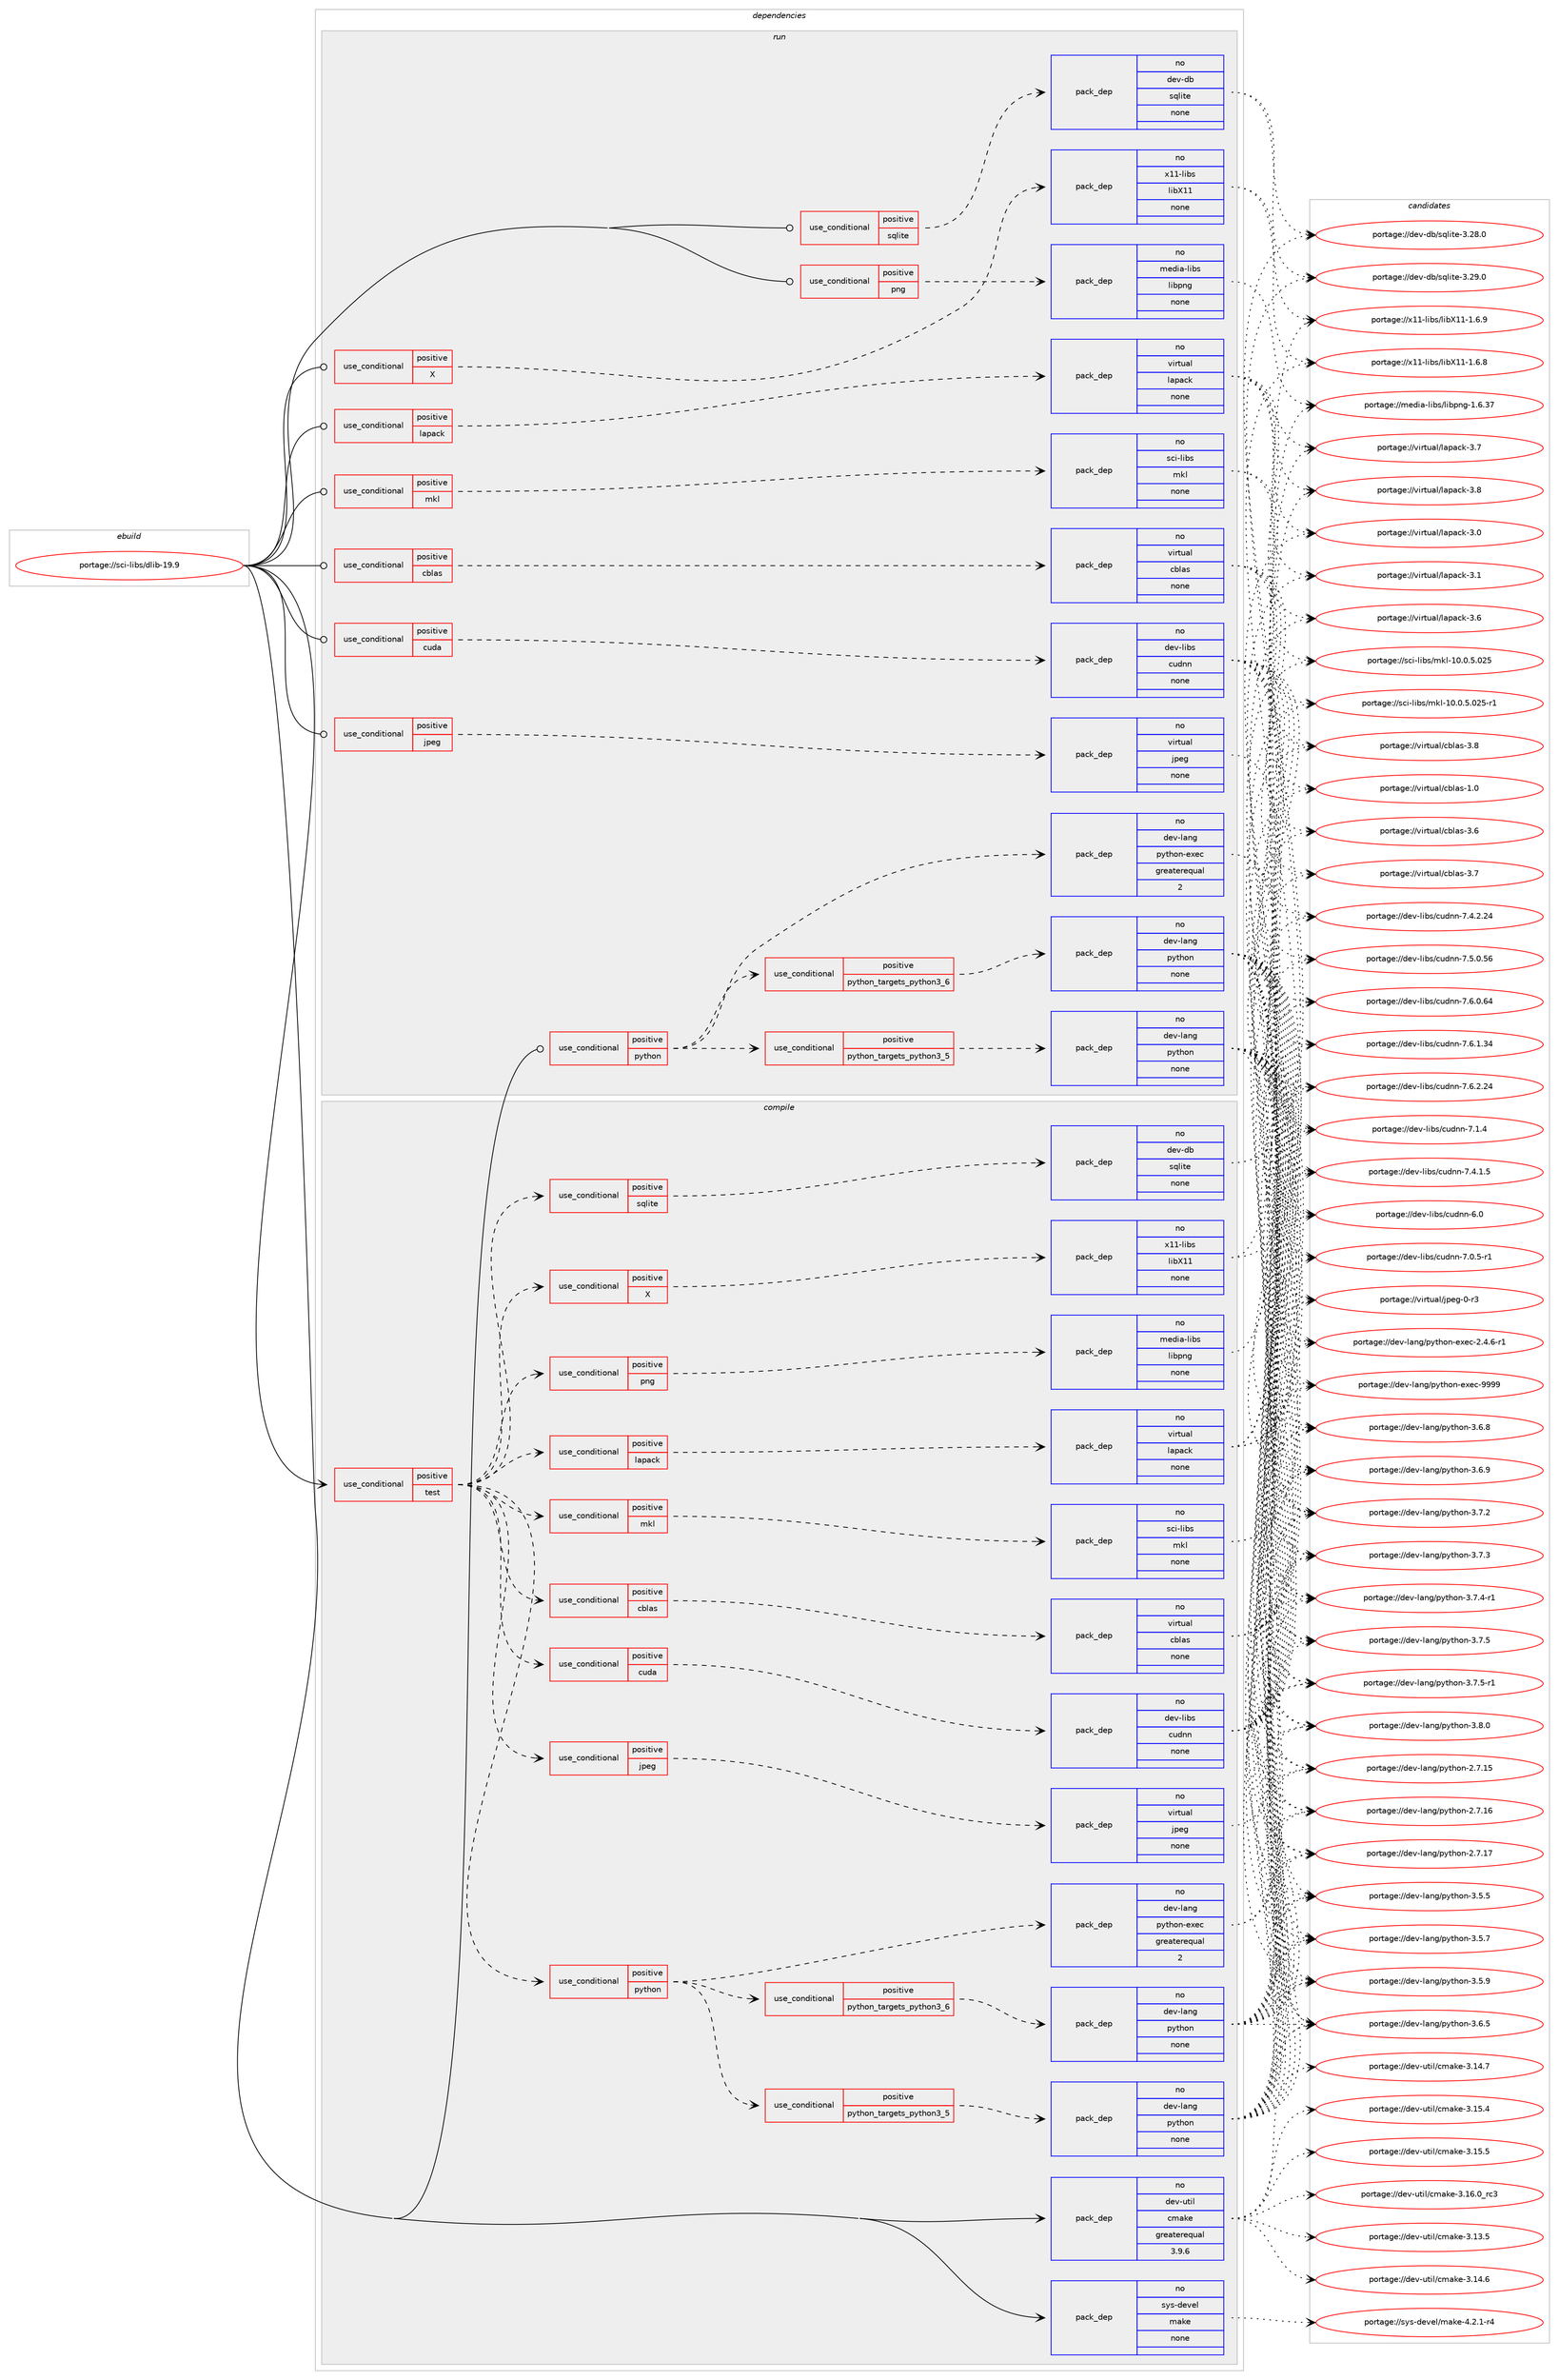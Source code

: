 digraph prolog {

# *************
# Graph options
# *************

newrank=true;
concentrate=true;
compound=true;
graph [rankdir=LR,fontname=Helvetica,fontsize=10,ranksep=1.5];#, ranksep=2.5, nodesep=0.2];
edge  [arrowhead=vee];
node  [fontname=Helvetica,fontsize=10];

# **********
# The ebuild
# **********

subgraph cluster_leftcol {
color=gray;
rank=same;
label=<<i>ebuild</i>>;
id [label="portage://sci-libs/dlib-19.9", color=red, width=4, href="../sci-libs/dlib-19.9.svg"];
}

# ****************
# The dependencies
# ****************

subgraph cluster_midcol {
color=gray;
label=<<i>dependencies</i>>;
subgraph cluster_compile {
fillcolor="#eeeeee";
style=filled;
label=<<i>compile</i>>;
subgraph cond96432 {
dependency389721 [label=<<TABLE BORDER="0" CELLBORDER="1" CELLSPACING="0" CELLPADDING="4"><TR><TD ROWSPAN="3" CELLPADDING="10">use_conditional</TD></TR><TR><TD>positive</TD></TR><TR><TD>test</TD></TR></TABLE>>, shape=none, color=red];
subgraph cond96433 {
dependency389722 [label=<<TABLE BORDER="0" CELLBORDER="1" CELLSPACING="0" CELLPADDING="4"><TR><TD ROWSPAN="3" CELLPADDING="10">use_conditional</TD></TR><TR><TD>positive</TD></TR><TR><TD>cblas</TD></TR></TABLE>>, shape=none, color=red];
subgraph pack286684 {
dependency389723 [label=<<TABLE BORDER="0" CELLBORDER="1" CELLSPACING="0" CELLPADDING="4" WIDTH="220"><TR><TD ROWSPAN="6" CELLPADDING="30">pack_dep</TD></TR><TR><TD WIDTH="110">no</TD></TR><TR><TD>virtual</TD></TR><TR><TD>cblas</TD></TR><TR><TD>none</TD></TR><TR><TD></TD></TR></TABLE>>, shape=none, color=blue];
}
dependency389722:e -> dependency389723:w [weight=20,style="dashed",arrowhead="vee"];
}
dependency389721:e -> dependency389722:w [weight=20,style="dashed",arrowhead="vee"];
subgraph cond96434 {
dependency389724 [label=<<TABLE BORDER="0" CELLBORDER="1" CELLSPACING="0" CELLPADDING="4"><TR><TD ROWSPAN="3" CELLPADDING="10">use_conditional</TD></TR><TR><TD>positive</TD></TR><TR><TD>cuda</TD></TR></TABLE>>, shape=none, color=red];
subgraph pack286685 {
dependency389725 [label=<<TABLE BORDER="0" CELLBORDER="1" CELLSPACING="0" CELLPADDING="4" WIDTH="220"><TR><TD ROWSPAN="6" CELLPADDING="30">pack_dep</TD></TR><TR><TD WIDTH="110">no</TD></TR><TR><TD>dev-libs</TD></TR><TR><TD>cudnn</TD></TR><TR><TD>none</TD></TR><TR><TD></TD></TR></TABLE>>, shape=none, color=blue];
}
dependency389724:e -> dependency389725:w [weight=20,style="dashed",arrowhead="vee"];
}
dependency389721:e -> dependency389724:w [weight=20,style="dashed",arrowhead="vee"];
subgraph cond96435 {
dependency389726 [label=<<TABLE BORDER="0" CELLBORDER="1" CELLSPACING="0" CELLPADDING="4"><TR><TD ROWSPAN="3" CELLPADDING="10">use_conditional</TD></TR><TR><TD>positive</TD></TR><TR><TD>jpeg</TD></TR></TABLE>>, shape=none, color=red];
subgraph pack286686 {
dependency389727 [label=<<TABLE BORDER="0" CELLBORDER="1" CELLSPACING="0" CELLPADDING="4" WIDTH="220"><TR><TD ROWSPAN="6" CELLPADDING="30">pack_dep</TD></TR><TR><TD WIDTH="110">no</TD></TR><TR><TD>virtual</TD></TR><TR><TD>jpeg</TD></TR><TR><TD>none</TD></TR><TR><TD></TD></TR></TABLE>>, shape=none, color=blue];
}
dependency389726:e -> dependency389727:w [weight=20,style="dashed",arrowhead="vee"];
}
dependency389721:e -> dependency389726:w [weight=20,style="dashed",arrowhead="vee"];
subgraph cond96436 {
dependency389728 [label=<<TABLE BORDER="0" CELLBORDER="1" CELLSPACING="0" CELLPADDING="4"><TR><TD ROWSPAN="3" CELLPADDING="10">use_conditional</TD></TR><TR><TD>positive</TD></TR><TR><TD>lapack</TD></TR></TABLE>>, shape=none, color=red];
subgraph pack286687 {
dependency389729 [label=<<TABLE BORDER="0" CELLBORDER="1" CELLSPACING="0" CELLPADDING="4" WIDTH="220"><TR><TD ROWSPAN="6" CELLPADDING="30">pack_dep</TD></TR><TR><TD WIDTH="110">no</TD></TR><TR><TD>virtual</TD></TR><TR><TD>lapack</TD></TR><TR><TD>none</TD></TR><TR><TD></TD></TR></TABLE>>, shape=none, color=blue];
}
dependency389728:e -> dependency389729:w [weight=20,style="dashed",arrowhead="vee"];
}
dependency389721:e -> dependency389728:w [weight=20,style="dashed",arrowhead="vee"];
subgraph cond96437 {
dependency389730 [label=<<TABLE BORDER="0" CELLBORDER="1" CELLSPACING="0" CELLPADDING="4"><TR><TD ROWSPAN="3" CELLPADDING="10">use_conditional</TD></TR><TR><TD>positive</TD></TR><TR><TD>mkl</TD></TR></TABLE>>, shape=none, color=red];
subgraph pack286688 {
dependency389731 [label=<<TABLE BORDER="0" CELLBORDER="1" CELLSPACING="0" CELLPADDING="4" WIDTH="220"><TR><TD ROWSPAN="6" CELLPADDING="30">pack_dep</TD></TR><TR><TD WIDTH="110">no</TD></TR><TR><TD>sci-libs</TD></TR><TR><TD>mkl</TD></TR><TR><TD>none</TD></TR><TR><TD></TD></TR></TABLE>>, shape=none, color=blue];
}
dependency389730:e -> dependency389731:w [weight=20,style="dashed",arrowhead="vee"];
}
dependency389721:e -> dependency389730:w [weight=20,style="dashed",arrowhead="vee"];
subgraph cond96438 {
dependency389732 [label=<<TABLE BORDER="0" CELLBORDER="1" CELLSPACING="0" CELLPADDING="4"><TR><TD ROWSPAN="3" CELLPADDING="10">use_conditional</TD></TR><TR><TD>positive</TD></TR><TR><TD>png</TD></TR></TABLE>>, shape=none, color=red];
subgraph pack286689 {
dependency389733 [label=<<TABLE BORDER="0" CELLBORDER="1" CELLSPACING="0" CELLPADDING="4" WIDTH="220"><TR><TD ROWSPAN="6" CELLPADDING="30">pack_dep</TD></TR><TR><TD WIDTH="110">no</TD></TR><TR><TD>media-libs</TD></TR><TR><TD>libpng</TD></TR><TR><TD>none</TD></TR><TR><TD></TD></TR></TABLE>>, shape=none, color=blue];
}
dependency389732:e -> dependency389733:w [weight=20,style="dashed",arrowhead="vee"];
}
dependency389721:e -> dependency389732:w [weight=20,style="dashed",arrowhead="vee"];
subgraph cond96439 {
dependency389734 [label=<<TABLE BORDER="0" CELLBORDER="1" CELLSPACING="0" CELLPADDING="4"><TR><TD ROWSPAN="3" CELLPADDING="10">use_conditional</TD></TR><TR><TD>positive</TD></TR><TR><TD>python</TD></TR></TABLE>>, shape=none, color=red];
subgraph cond96440 {
dependency389735 [label=<<TABLE BORDER="0" CELLBORDER="1" CELLSPACING="0" CELLPADDING="4"><TR><TD ROWSPAN="3" CELLPADDING="10">use_conditional</TD></TR><TR><TD>positive</TD></TR><TR><TD>python_targets_python3_5</TD></TR></TABLE>>, shape=none, color=red];
subgraph pack286690 {
dependency389736 [label=<<TABLE BORDER="0" CELLBORDER="1" CELLSPACING="0" CELLPADDING="4" WIDTH="220"><TR><TD ROWSPAN="6" CELLPADDING="30">pack_dep</TD></TR><TR><TD WIDTH="110">no</TD></TR><TR><TD>dev-lang</TD></TR><TR><TD>python</TD></TR><TR><TD>none</TD></TR><TR><TD></TD></TR></TABLE>>, shape=none, color=blue];
}
dependency389735:e -> dependency389736:w [weight=20,style="dashed",arrowhead="vee"];
}
dependency389734:e -> dependency389735:w [weight=20,style="dashed",arrowhead="vee"];
subgraph cond96441 {
dependency389737 [label=<<TABLE BORDER="0" CELLBORDER="1" CELLSPACING="0" CELLPADDING="4"><TR><TD ROWSPAN="3" CELLPADDING="10">use_conditional</TD></TR><TR><TD>positive</TD></TR><TR><TD>python_targets_python3_6</TD></TR></TABLE>>, shape=none, color=red];
subgraph pack286691 {
dependency389738 [label=<<TABLE BORDER="0" CELLBORDER="1" CELLSPACING="0" CELLPADDING="4" WIDTH="220"><TR><TD ROWSPAN="6" CELLPADDING="30">pack_dep</TD></TR><TR><TD WIDTH="110">no</TD></TR><TR><TD>dev-lang</TD></TR><TR><TD>python</TD></TR><TR><TD>none</TD></TR><TR><TD></TD></TR></TABLE>>, shape=none, color=blue];
}
dependency389737:e -> dependency389738:w [weight=20,style="dashed",arrowhead="vee"];
}
dependency389734:e -> dependency389737:w [weight=20,style="dashed",arrowhead="vee"];
subgraph pack286692 {
dependency389739 [label=<<TABLE BORDER="0" CELLBORDER="1" CELLSPACING="0" CELLPADDING="4" WIDTH="220"><TR><TD ROWSPAN="6" CELLPADDING="30">pack_dep</TD></TR><TR><TD WIDTH="110">no</TD></TR><TR><TD>dev-lang</TD></TR><TR><TD>python-exec</TD></TR><TR><TD>greaterequal</TD></TR><TR><TD>2</TD></TR></TABLE>>, shape=none, color=blue];
}
dependency389734:e -> dependency389739:w [weight=20,style="dashed",arrowhead="vee"];
}
dependency389721:e -> dependency389734:w [weight=20,style="dashed",arrowhead="vee"];
subgraph cond96442 {
dependency389740 [label=<<TABLE BORDER="0" CELLBORDER="1" CELLSPACING="0" CELLPADDING="4"><TR><TD ROWSPAN="3" CELLPADDING="10">use_conditional</TD></TR><TR><TD>positive</TD></TR><TR><TD>sqlite</TD></TR></TABLE>>, shape=none, color=red];
subgraph pack286693 {
dependency389741 [label=<<TABLE BORDER="0" CELLBORDER="1" CELLSPACING="0" CELLPADDING="4" WIDTH="220"><TR><TD ROWSPAN="6" CELLPADDING="30">pack_dep</TD></TR><TR><TD WIDTH="110">no</TD></TR><TR><TD>dev-db</TD></TR><TR><TD>sqlite</TD></TR><TR><TD>none</TD></TR><TR><TD></TD></TR></TABLE>>, shape=none, color=blue];
}
dependency389740:e -> dependency389741:w [weight=20,style="dashed",arrowhead="vee"];
}
dependency389721:e -> dependency389740:w [weight=20,style="dashed",arrowhead="vee"];
subgraph cond96443 {
dependency389742 [label=<<TABLE BORDER="0" CELLBORDER="1" CELLSPACING="0" CELLPADDING="4"><TR><TD ROWSPAN="3" CELLPADDING="10">use_conditional</TD></TR><TR><TD>positive</TD></TR><TR><TD>X</TD></TR></TABLE>>, shape=none, color=red];
subgraph pack286694 {
dependency389743 [label=<<TABLE BORDER="0" CELLBORDER="1" CELLSPACING="0" CELLPADDING="4" WIDTH="220"><TR><TD ROWSPAN="6" CELLPADDING="30">pack_dep</TD></TR><TR><TD WIDTH="110">no</TD></TR><TR><TD>x11-libs</TD></TR><TR><TD>libX11</TD></TR><TR><TD>none</TD></TR><TR><TD></TD></TR></TABLE>>, shape=none, color=blue];
}
dependency389742:e -> dependency389743:w [weight=20,style="dashed",arrowhead="vee"];
}
dependency389721:e -> dependency389742:w [weight=20,style="dashed",arrowhead="vee"];
}
id:e -> dependency389721:w [weight=20,style="solid",arrowhead="vee"];
subgraph pack286695 {
dependency389744 [label=<<TABLE BORDER="0" CELLBORDER="1" CELLSPACING="0" CELLPADDING="4" WIDTH="220"><TR><TD ROWSPAN="6" CELLPADDING="30">pack_dep</TD></TR><TR><TD WIDTH="110">no</TD></TR><TR><TD>dev-util</TD></TR><TR><TD>cmake</TD></TR><TR><TD>greaterequal</TD></TR><TR><TD>3.9.6</TD></TR></TABLE>>, shape=none, color=blue];
}
id:e -> dependency389744:w [weight=20,style="solid",arrowhead="vee"];
subgraph pack286696 {
dependency389745 [label=<<TABLE BORDER="0" CELLBORDER="1" CELLSPACING="0" CELLPADDING="4" WIDTH="220"><TR><TD ROWSPAN="6" CELLPADDING="30">pack_dep</TD></TR><TR><TD WIDTH="110">no</TD></TR><TR><TD>sys-devel</TD></TR><TR><TD>make</TD></TR><TR><TD>none</TD></TR><TR><TD></TD></TR></TABLE>>, shape=none, color=blue];
}
id:e -> dependency389745:w [weight=20,style="solid",arrowhead="vee"];
}
subgraph cluster_compileandrun {
fillcolor="#eeeeee";
style=filled;
label=<<i>compile and run</i>>;
}
subgraph cluster_run {
fillcolor="#eeeeee";
style=filled;
label=<<i>run</i>>;
subgraph cond96444 {
dependency389746 [label=<<TABLE BORDER="0" CELLBORDER="1" CELLSPACING="0" CELLPADDING="4"><TR><TD ROWSPAN="3" CELLPADDING="10">use_conditional</TD></TR><TR><TD>positive</TD></TR><TR><TD>X</TD></TR></TABLE>>, shape=none, color=red];
subgraph pack286697 {
dependency389747 [label=<<TABLE BORDER="0" CELLBORDER="1" CELLSPACING="0" CELLPADDING="4" WIDTH="220"><TR><TD ROWSPAN="6" CELLPADDING="30">pack_dep</TD></TR><TR><TD WIDTH="110">no</TD></TR><TR><TD>x11-libs</TD></TR><TR><TD>libX11</TD></TR><TR><TD>none</TD></TR><TR><TD></TD></TR></TABLE>>, shape=none, color=blue];
}
dependency389746:e -> dependency389747:w [weight=20,style="dashed",arrowhead="vee"];
}
id:e -> dependency389746:w [weight=20,style="solid",arrowhead="odot"];
subgraph cond96445 {
dependency389748 [label=<<TABLE BORDER="0" CELLBORDER="1" CELLSPACING="0" CELLPADDING="4"><TR><TD ROWSPAN="3" CELLPADDING="10">use_conditional</TD></TR><TR><TD>positive</TD></TR><TR><TD>cblas</TD></TR></TABLE>>, shape=none, color=red];
subgraph pack286698 {
dependency389749 [label=<<TABLE BORDER="0" CELLBORDER="1" CELLSPACING="0" CELLPADDING="4" WIDTH="220"><TR><TD ROWSPAN="6" CELLPADDING="30">pack_dep</TD></TR><TR><TD WIDTH="110">no</TD></TR><TR><TD>virtual</TD></TR><TR><TD>cblas</TD></TR><TR><TD>none</TD></TR><TR><TD></TD></TR></TABLE>>, shape=none, color=blue];
}
dependency389748:e -> dependency389749:w [weight=20,style="dashed",arrowhead="vee"];
}
id:e -> dependency389748:w [weight=20,style="solid",arrowhead="odot"];
subgraph cond96446 {
dependency389750 [label=<<TABLE BORDER="0" CELLBORDER="1" CELLSPACING="0" CELLPADDING="4"><TR><TD ROWSPAN="3" CELLPADDING="10">use_conditional</TD></TR><TR><TD>positive</TD></TR><TR><TD>cuda</TD></TR></TABLE>>, shape=none, color=red];
subgraph pack286699 {
dependency389751 [label=<<TABLE BORDER="0" CELLBORDER="1" CELLSPACING="0" CELLPADDING="4" WIDTH="220"><TR><TD ROWSPAN="6" CELLPADDING="30">pack_dep</TD></TR><TR><TD WIDTH="110">no</TD></TR><TR><TD>dev-libs</TD></TR><TR><TD>cudnn</TD></TR><TR><TD>none</TD></TR><TR><TD></TD></TR></TABLE>>, shape=none, color=blue];
}
dependency389750:e -> dependency389751:w [weight=20,style="dashed",arrowhead="vee"];
}
id:e -> dependency389750:w [weight=20,style="solid",arrowhead="odot"];
subgraph cond96447 {
dependency389752 [label=<<TABLE BORDER="0" CELLBORDER="1" CELLSPACING="0" CELLPADDING="4"><TR><TD ROWSPAN="3" CELLPADDING="10">use_conditional</TD></TR><TR><TD>positive</TD></TR><TR><TD>jpeg</TD></TR></TABLE>>, shape=none, color=red];
subgraph pack286700 {
dependency389753 [label=<<TABLE BORDER="0" CELLBORDER="1" CELLSPACING="0" CELLPADDING="4" WIDTH="220"><TR><TD ROWSPAN="6" CELLPADDING="30">pack_dep</TD></TR><TR><TD WIDTH="110">no</TD></TR><TR><TD>virtual</TD></TR><TR><TD>jpeg</TD></TR><TR><TD>none</TD></TR><TR><TD></TD></TR></TABLE>>, shape=none, color=blue];
}
dependency389752:e -> dependency389753:w [weight=20,style="dashed",arrowhead="vee"];
}
id:e -> dependency389752:w [weight=20,style="solid",arrowhead="odot"];
subgraph cond96448 {
dependency389754 [label=<<TABLE BORDER="0" CELLBORDER="1" CELLSPACING="0" CELLPADDING="4"><TR><TD ROWSPAN="3" CELLPADDING="10">use_conditional</TD></TR><TR><TD>positive</TD></TR><TR><TD>lapack</TD></TR></TABLE>>, shape=none, color=red];
subgraph pack286701 {
dependency389755 [label=<<TABLE BORDER="0" CELLBORDER="1" CELLSPACING="0" CELLPADDING="4" WIDTH="220"><TR><TD ROWSPAN="6" CELLPADDING="30">pack_dep</TD></TR><TR><TD WIDTH="110">no</TD></TR><TR><TD>virtual</TD></TR><TR><TD>lapack</TD></TR><TR><TD>none</TD></TR><TR><TD></TD></TR></TABLE>>, shape=none, color=blue];
}
dependency389754:e -> dependency389755:w [weight=20,style="dashed",arrowhead="vee"];
}
id:e -> dependency389754:w [weight=20,style="solid",arrowhead="odot"];
subgraph cond96449 {
dependency389756 [label=<<TABLE BORDER="0" CELLBORDER="1" CELLSPACING="0" CELLPADDING="4"><TR><TD ROWSPAN="3" CELLPADDING="10">use_conditional</TD></TR><TR><TD>positive</TD></TR><TR><TD>mkl</TD></TR></TABLE>>, shape=none, color=red];
subgraph pack286702 {
dependency389757 [label=<<TABLE BORDER="0" CELLBORDER="1" CELLSPACING="0" CELLPADDING="4" WIDTH="220"><TR><TD ROWSPAN="6" CELLPADDING="30">pack_dep</TD></TR><TR><TD WIDTH="110">no</TD></TR><TR><TD>sci-libs</TD></TR><TR><TD>mkl</TD></TR><TR><TD>none</TD></TR><TR><TD></TD></TR></TABLE>>, shape=none, color=blue];
}
dependency389756:e -> dependency389757:w [weight=20,style="dashed",arrowhead="vee"];
}
id:e -> dependency389756:w [weight=20,style="solid",arrowhead="odot"];
subgraph cond96450 {
dependency389758 [label=<<TABLE BORDER="0" CELLBORDER="1" CELLSPACING="0" CELLPADDING="4"><TR><TD ROWSPAN="3" CELLPADDING="10">use_conditional</TD></TR><TR><TD>positive</TD></TR><TR><TD>png</TD></TR></TABLE>>, shape=none, color=red];
subgraph pack286703 {
dependency389759 [label=<<TABLE BORDER="0" CELLBORDER="1" CELLSPACING="0" CELLPADDING="4" WIDTH="220"><TR><TD ROWSPAN="6" CELLPADDING="30">pack_dep</TD></TR><TR><TD WIDTH="110">no</TD></TR><TR><TD>media-libs</TD></TR><TR><TD>libpng</TD></TR><TR><TD>none</TD></TR><TR><TD></TD></TR></TABLE>>, shape=none, color=blue];
}
dependency389758:e -> dependency389759:w [weight=20,style="dashed",arrowhead="vee"];
}
id:e -> dependency389758:w [weight=20,style="solid",arrowhead="odot"];
subgraph cond96451 {
dependency389760 [label=<<TABLE BORDER="0" CELLBORDER="1" CELLSPACING="0" CELLPADDING="4"><TR><TD ROWSPAN="3" CELLPADDING="10">use_conditional</TD></TR><TR><TD>positive</TD></TR><TR><TD>python</TD></TR></TABLE>>, shape=none, color=red];
subgraph cond96452 {
dependency389761 [label=<<TABLE BORDER="0" CELLBORDER="1" CELLSPACING="0" CELLPADDING="4"><TR><TD ROWSPAN="3" CELLPADDING="10">use_conditional</TD></TR><TR><TD>positive</TD></TR><TR><TD>python_targets_python3_5</TD></TR></TABLE>>, shape=none, color=red];
subgraph pack286704 {
dependency389762 [label=<<TABLE BORDER="0" CELLBORDER="1" CELLSPACING="0" CELLPADDING="4" WIDTH="220"><TR><TD ROWSPAN="6" CELLPADDING="30">pack_dep</TD></TR><TR><TD WIDTH="110">no</TD></TR><TR><TD>dev-lang</TD></TR><TR><TD>python</TD></TR><TR><TD>none</TD></TR><TR><TD></TD></TR></TABLE>>, shape=none, color=blue];
}
dependency389761:e -> dependency389762:w [weight=20,style="dashed",arrowhead="vee"];
}
dependency389760:e -> dependency389761:w [weight=20,style="dashed",arrowhead="vee"];
subgraph cond96453 {
dependency389763 [label=<<TABLE BORDER="0" CELLBORDER="1" CELLSPACING="0" CELLPADDING="4"><TR><TD ROWSPAN="3" CELLPADDING="10">use_conditional</TD></TR><TR><TD>positive</TD></TR><TR><TD>python_targets_python3_6</TD></TR></TABLE>>, shape=none, color=red];
subgraph pack286705 {
dependency389764 [label=<<TABLE BORDER="0" CELLBORDER="1" CELLSPACING="0" CELLPADDING="4" WIDTH="220"><TR><TD ROWSPAN="6" CELLPADDING="30">pack_dep</TD></TR><TR><TD WIDTH="110">no</TD></TR><TR><TD>dev-lang</TD></TR><TR><TD>python</TD></TR><TR><TD>none</TD></TR><TR><TD></TD></TR></TABLE>>, shape=none, color=blue];
}
dependency389763:e -> dependency389764:w [weight=20,style="dashed",arrowhead="vee"];
}
dependency389760:e -> dependency389763:w [weight=20,style="dashed",arrowhead="vee"];
subgraph pack286706 {
dependency389765 [label=<<TABLE BORDER="0" CELLBORDER="1" CELLSPACING="0" CELLPADDING="4" WIDTH="220"><TR><TD ROWSPAN="6" CELLPADDING="30">pack_dep</TD></TR><TR><TD WIDTH="110">no</TD></TR><TR><TD>dev-lang</TD></TR><TR><TD>python-exec</TD></TR><TR><TD>greaterequal</TD></TR><TR><TD>2</TD></TR></TABLE>>, shape=none, color=blue];
}
dependency389760:e -> dependency389765:w [weight=20,style="dashed",arrowhead="vee"];
}
id:e -> dependency389760:w [weight=20,style="solid",arrowhead="odot"];
subgraph cond96454 {
dependency389766 [label=<<TABLE BORDER="0" CELLBORDER="1" CELLSPACING="0" CELLPADDING="4"><TR><TD ROWSPAN="3" CELLPADDING="10">use_conditional</TD></TR><TR><TD>positive</TD></TR><TR><TD>sqlite</TD></TR></TABLE>>, shape=none, color=red];
subgraph pack286707 {
dependency389767 [label=<<TABLE BORDER="0" CELLBORDER="1" CELLSPACING="0" CELLPADDING="4" WIDTH="220"><TR><TD ROWSPAN="6" CELLPADDING="30">pack_dep</TD></TR><TR><TD WIDTH="110">no</TD></TR><TR><TD>dev-db</TD></TR><TR><TD>sqlite</TD></TR><TR><TD>none</TD></TR><TR><TD></TD></TR></TABLE>>, shape=none, color=blue];
}
dependency389766:e -> dependency389767:w [weight=20,style="dashed",arrowhead="vee"];
}
id:e -> dependency389766:w [weight=20,style="solid",arrowhead="odot"];
}
}

# **************
# The candidates
# **************

subgraph cluster_choices {
rank=same;
color=gray;
label=<<i>candidates</i>>;

subgraph choice286684 {
color=black;
nodesep=1;
choiceportage118105114116117971084799981089711545494648 [label="portage://virtual/cblas-1.0", color=red, width=4,href="../virtual/cblas-1.0.svg"];
choiceportage118105114116117971084799981089711545514654 [label="portage://virtual/cblas-3.6", color=red, width=4,href="../virtual/cblas-3.6.svg"];
choiceportage118105114116117971084799981089711545514655 [label="portage://virtual/cblas-3.7", color=red, width=4,href="../virtual/cblas-3.7.svg"];
choiceportage118105114116117971084799981089711545514656 [label="portage://virtual/cblas-3.8", color=red, width=4,href="../virtual/cblas-3.8.svg"];
dependency389723:e -> choiceportage118105114116117971084799981089711545494648:w [style=dotted,weight="100"];
dependency389723:e -> choiceportage118105114116117971084799981089711545514654:w [style=dotted,weight="100"];
dependency389723:e -> choiceportage118105114116117971084799981089711545514655:w [style=dotted,weight="100"];
dependency389723:e -> choiceportage118105114116117971084799981089711545514656:w [style=dotted,weight="100"];
}
subgraph choice286685 {
color=black;
nodesep=1;
choiceportage1001011184510810598115479911710011011045544648 [label="portage://dev-libs/cudnn-6.0", color=red, width=4,href="../dev-libs/cudnn-6.0.svg"];
choiceportage100101118451081059811547991171001101104555464846534511449 [label="portage://dev-libs/cudnn-7.0.5-r1", color=red, width=4,href="../dev-libs/cudnn-7.0.5-r1.svg"];
choiceportage10010111845108105981154799117100110110455546494652 [label="portage://dev-libs/cudnn-7.1.4", color=red, width=4,href="../dev-libs/cudnn-7.1.4.svg"];
choiceportage100101118451081059811547991171001101104555465246494653 [label="portage://dev-libs/cudnn-7.4.1.5", color=red, width=4,href="../dev-libs/cudnn-7.4.1.5.svg"];
choiceportage10010111845108105981154799117100110110455546524650465052 [label="portage://dev-libs/cudnn-7.4.2.24", color=red, width=4,href="../dev-libs/cudnn-7.4.2.24.svg"];
choiceportage10010111845108105981154799117100110110455546534648465354 [label="portage://dev-libs/cudnn-7.5.0.56", color=red, width=4,href="../dev-libs/cudnn-7.5.0.56.svg"];
choiceportage10010111845108105981154799117100110110455546544648465452 [label="portage://dev-libs/cudnn-7.6.0.64", color=red, width=4,href="../dev-libs/cudnn-7.6.0.64.svg"];
choiceportage10010111845108105981154799117100110110455546544649465152 [label="portage://dev-libs/cudnn-7.6.1.34", color=red, width=4,href="../dev-libs/cudnn-7.6.1.34.svg"];
choiceportage10010111845108105981154799117100110110455546544650465052 [label="portage://dev-libs/cudnn-7.6.2.24", color=red, width=4,href="../dev-libs/cudnn-7.6.2.24.svg"];
dependency389725:e -> choiceportage1001011184510810598115479911710011011045544648:w [style=dotted,weight="100"];
dependency389725:e -> choiceportage100101118451081059811547991171001101104555464846534511449:w [style=dotted,weight="100"];
dependency389725:e -> choiceportage10010111845108105981154799117100110110455546494652:w [style=dotted,weight="100"];
dependency389725:e -> choiceportage100101118451081059811547991171001101104555465246494653:w [style=dotted,weight="100"];
dependency389725:e -> choiceportage10010111845108105981154799117100110110455546524650465052:w [style=dotted,weight="100"];
dependency389725:e -> choiceportage10010111845108105981154799117100110110455546534648465354:w [style=dotted,weight="100"];
dependency389725:e -> choiceportage10010111845108105981154799117100110110455546544648465452:w [style=dotted,weight="100"];
dependency389725:e -> choiceportage10010111845108105981154799117100110110455546544649465152:w [style=dotted,weight="100"];
dependency389725:e -> choiceportage10010111845108105981154799117100110110455546544650465052:w [style=dotted,weight="100"];
}
subgraph choice286686 {
color=black;
nodesep=1;
choiceportage118105114116117971084710611210110345484511451 [label="portage://virtual/jpeg-0-r3", color=red, width=4,href="../virtual/jpeg-0-r3.svg"];
dependency389727:e -> choiceportage118105114116117971084710611210110345484511451:w [style=dotted,weight="100"];
}
subgraph choice286687 {
color=black;
nodesep=1;
choiceportage118105114116117971084710897112979910745514648 [label="portage://virtual/lapack-3.0", color=red, width=4,href="../virtual/lapack-3.0.svg"];
choiceportage118105114116117971084710897112979910745514649 [label="portage://virtual/lapack-3.1", color=red, width=4,href="../virtual/lapack-3.1.svg"];
choiceportage118105114116117971084710897112979910745514654 [label="portage://virtual/lapack-3.6", color=red, width=4,href="../virtual/lapack-3.6.svg"];
choiceportage118105114116117971084710897112979910745514655 [label="portage://virtual/lapack-3.7", color=red, width=4,href="../virtual/lapack-3.7.svg"];
choiceportage118105114116117971084710897112979910745514656 [label="portage://virtual/lapack-3.8", color=red, width=4,href="../virtual/lapack-3.8.svg"];
dependency389729:e -> choiceportage118105114116117971084710897112979910745514648:w [style=dotted,weight="100"];
dependency389729:e -> choiceportage118105114116117971084710897112979910745514649:w [style=dotted,weight="100"];
dependency389729:e -> choiceportage118105114116117971084710897112979910745514654:w [style=dotted,weight="100"];
dependency389729:e -> choiceportage118105114116117971084710897112979910745514655:w [style=dotted,weight="100"];
dependency389729:e -> choiceportage118105114116117971084710897112979910745514656:w [style=dotted,weight="100"];
}
subgraph choice286688 {
color=black;
nodesep=1;
choiceportage115991054510810598115471091071084549484648465346485053 [label="portage://sci-libs/mkl-10.0.5.025", color=red, width=4,href="../sci-libs/mkl-10.0.5.025.svg"];
choiceportage1159910545108105981154710910710845494846484653464850534511449 [label="portage://sci-libs/mkl-10.0.5.025-r1", color=red, width=4,href="../sci-libs/mkl-10.0.5.025-r1.svg"];
dependency389731:e -> choiceportage115991054510810598115471091071084549484648465346485053:w [style=dotted,weight="100"];
dependency389731:e -> choiceportage1159910545108105981154710910710845494846484653464850534511449:w [style=dotted,weight="100"];
}
subgraph choice286689 {
color=black;
nodesep=1;
choiceportage109101100105974510810598115471081059811211010345494654465155 [label="portage://media-libs/libpng-1.6.37", color=red, width=4,href="../media-libs/libpng-1.6.37.svg"];
dependency389733:e -> choiceportage109101100105974510810598115471081059811211010345494654465155:w [style=dotted,weight="100"];
}
subgraph choice286690 {
color=black;
nodesep=1;
choiceportage10010111845108971101034711212111610411111045504655464953 [label="portage://dev-lang/python-2.7.15", color=red, width=4,href="../dev-lang/python-2.7.15.svg"];
choiceportage10010111845108971101034711212111610411111045504655464954 [label="portage://dev-lang/python-2.7.16", color=red, width=4,href="../dev-lang/python-2.7.16.svg"];
choiceportage10010111845108971101034711212111610411111045504655464955 [label="portage://dev-lang/python-2.7.17", color=red, width=4,href="../dev-lang/python-2.7.17.svg"];
choiceportage100101118451089711010347112121116104111110455146534653 [label="portage://dev-lang/python-3.5.5", color=red, width=4,href="../dev-lang/python-3.5.5.svg"];
choiceportage100101118451089711010347112121116104111110455146534655 [label="portage://dev-lang/python-3.5.7", color=red, width=4,href="../dev-lang/python-3.5.7.svg"];
choiceportage100101118451089711010347112121116104111110455146534657 [label="portage://dev-lang/python-3.5.9", color=red, width=4,href="../dev-lang/python-3.5.9.svg"];
choiceportage100101118451089711010347112121116104111110455146544653 [label="portage://dev-lang/python-3.6.5", color=red, width=4,href="../dev-lang/python-3.6.5.svg"];
choiceportage100101118451089711010347112121116104111110455146544656 [label="portage://dev-lang/python-3.6.8", color=red, width=4,href="../dev-lang/python-3.6.8.svg"];
choiceportage100101118451089711010347112121116104111110455146544657 [label="portage://dev-lang/python-3.6.9", color=red, width=4,href="../dev-lang/python-3.6.9.svg"];
choiceportage100101118451089711010347112121116104111110455146554650 [label="portage://dev-lang/python-3.7.2", color=red, width=4,href="../dev-lang/python-3.7.2.svg"];
choiceportage100101118451089711010347112121116104111110455146554651 [label="portage://dev-lang/python-3.7.3", color=red, width=4,href="../dev-lang/python-3.7.3.svg"];
choiceportage1001011184510897110103471121211161041111104551465546524511449 [label="portage://dev-lang/python-3.7.4-r1", color=red, width=4,href="../dev-lang/python-3.7.4-r1.svg"];
choiceportage100101118451089711010347112121116104111110455146554653 [label="portage://dev-lang/python-3.7.5", color=red, width=4,href="../dev-lang/python-3.7.5.svg"];
choiceportage1001011184510897110103471121211161041111104551465546534511449 [label="portage://dev-lang/python-3.7.5-r1", color=red, width=4,href="../dev-lang/python-3.7.5-r1.svg"];
choiceportage100101118451089711010347112121116104111110455146564648 [label="portage://dev-lang/python-3.8.0", color=red, width=4,href="../dev-lang/python-3.8.0.svg"];
dependency389736:e -> choiceportage10010111845108971101034711212111610411111045504655464953:w [style=dotted,weight="100"];
dependency389736:e -> choiceportage10010111845108971101034711212111610411111045504655464954:w [style=dotted,weight="100"];
dependency389736:e -> choiceportage10010111845108971101034711212111610411111045504655464955:w [style=dotted,weight="100"];
dependency389736:e -> choiceportage100101118451089711010347112121116104111110455146534653:w [style=dotted,weight="100"];
dependency389736:e -> choiceportage100101118451089711010347112121116104111110455146534655:w [style=dotted,weight="100"];
dependency389736:e -> choiceportage100101118451089711010347112121116104111110455146534657:w [style=dotted,weight="100"];
dependency389736:e -> choiceportage100101118451089711010347112121116104111110455146544653:w [style=dotted,weight="100"];
dependency389736:e -> choiceportage100101118451089711010347112121116104111110455146544656:w [style=dotted,weight="100"];
dependency389736:e -> choiceportage100101118451089711010347112121116104111110455146544657:w [style=dotted,weight="100"];
dependency389736:e -> choiceportage100101118451089711010347112121116104111110455146554650:w [style=dotted,weight="100"];
dependency389736:e -> choiceportage100101118451089711010347112121116104111110455146554651:w [style=dotted,weight="100"];
dependency389736:e -> choiceportage1001011184510897110103471121211161041111104551465546524511449:w [style=dotted,weight="100"];
dependency389736:e -> choiceportage100101118451089711010347112121116104111110455146554653:w [style=dotted,weight="100"];
dependency389736:e -> choiceportage1001011184510897110103471121211161041111104551465546534511449:w [style=dotted,weight="100"];
dependency389736:e -> choiceportage100101118451089711010347112121116104111110455146564648:w [style=dotted,weight="100"];
}
subgraph choice286691 {
color=black;
nodesep=1;
choiceportage10010111845108971101034711212111610411111045504655464953 [label="portage://dev-lang/python-2.7.15", color=red, width=4,href="../dev-lang/python-2.7.15.svg"];
choiceportage10010111845108971101034711212111610411111045504655464954 [label="portage://dev-lang/python-2.7.16", color=red, width=4,href="../dev-lang/python-2.7.16.svg"];
choiceportage10010111845108971101034711212111610411111045504655464955 [label="portage://dev-lang/python-2.7.17", color=red, width=4,href="../dev-lang/python-2.7.17.svg"];
choiceportage100101118451089711010347112121116104111110455146534653 [label="portage://dev-lang/python-3.5.5", color=red, width=4,href="../dev-lang/python-3.5.5.svg"];
choiceportage100101118451089711010347112121116104111110455146534655 [label="portage://dev-lang/python-3.5.7", color=red, width=4,href="../dev-lang/python-3.5.7.svg"];
choiceportage100101118451089711010347112121116104111110455146534657 [label="portage://dev-lang/python-3.5.9", color=red, width=4,href="../dev-lang/python-3.5.9.svg"];
choiceportage100101118451089711010347112121116104111110455146544653 [label="portage://dev-lang/python-3.6.5", color=red, width=4,href="../dev-lang/python-3.6.5.svg"];
choiceportage100101118451089711010347112121116104111110455146544656 [label="portage://dev-lang/python-3.6.8", color=red, width=4,href="../dev-lang/python-3.6.8.svg"];
choiceportage100101118451089711010347112121116104111110455146544657 [label="portage://dev-lang/python-3.6.9", color=red, width=4,href="../dev-lang/python-3.6.9.svg"];
choiceportage100101118451089711010347112121116104111110455146554650 [label="portage://dev-lang/python-3.7.2", color=red, width=4,href="../dev-lang/python-3.7.2.svg"];
choiceportage100101118451089711010347112121116104111110455146554651 [label="portage://dev-lang/python-3.7.3", color=red, width=4,href="../dev-lang/python-3.7.3.svg"];
choiceportage1001011184510897110103471121211161041111104551465546524511449 [label="portage://dev-lang/python-3.7.4-r1", color=red, width=4,href="../dev-lang/python-3.7.4-r1.svg"];
choiceportage100101118451089711010347112121116104111110455146554653 [label="portage://dev-lang/python-3.7.5", color=red, width=4,href="../dev-lang/python-3.7.5.svg"];
choiceportage1001011184510897110103471121211161041111104551465546534511449 [label="portage://dev-lang/python-3.7.5-r1", color=red, width=4,href="../dev-lang/python-3.7.5-r1.svg"];
choiceportage100101118451089711010347112121116104111110455146564648 [label="portage://dev-lang/python-3.8.0", color=red, width=4,href="../dev-lang/python-3.8.0.svg"];
dependency389738:e -> choiceportage10010111845108971101034711212111610411111045504655464953:w [style=dotted,weight="100"];
dependency389738:e -> choiceportage10010111845108971101034711212111610411111045504655464954:w [style=dotted,weight="100"];
dependency389738:e -> choiceportage10010111845108971101034711212111610411111045504655464955:w [style=dotted,weight="100"];
dependency389738:e -> choiceportage100101118451089711010347112121116104111110455146534653:w [style=dotted,weight="100"];
dependency389738:e -> choiceportage100101118451089711010347112121116104111110455146534655:w [style=dotted,weight="100"];
dependency389738:e -> choiceportage100101118451089711010347112121116104111110455146534657:w [style=dotted,weight="100"];
dependency389738:e -> choiceportage100101118451089711010347112121116104111110455146544653:w [style=dotted,weight="100"];
dependency389738:e -> choiceportage100101118451089711010347112121116104111110455146544656:w [style=dotted,weight="100"];
dependency389738:e -> choiceportage100101118451089711010347112121116104111110455146544657:w [style=dotted,weight="100"];
dependency389738:e -> choiceportage100101118451089711010347112121116104111110455146554650:w [style=dotted,weight="100"];
dependency389738:e -> choiceportage100101118451089711010347112121116104111110455146554651:w [style=dotted,weight="100"];
dependency389738:e -> choiceportage1001011184510897110103471121211161041111104551465546524511449:w [style=dotted,weight="100"];
dependency389738:e -> choiceportage100101118451089711010347112121116104111110455146554653:w [style=dotted,weight="100"];
dependency389738:e -> choiceportage1001011184510897110103471121211161041111104551465546534511449:w [style=dotted,weight="100"];
dependency389738:e -> choiceportage100101118451089711010347112121116104111110455146564648:w [style=dotted,weight="100"];
}
subgraph choice286692 {
color=black;
nodesep=1;
choiceportage10010111845108971101034711212111610411111045101120101994550465246544511449 [label="portage://dev-lang/python-exec-2.4.6-r1", color=red, width=4,href="../dev-lang/python-exec-2.4.6-r1.svg"];
choiceportage10010111845108971101034711212111610411111045101120101994557575757 [label="portage://dev-lang/python-exec-9999", color=red, width=4,href="../dev-lang/python-exec-9999.svg"];
dependency389739:e -> choiceportage10010111845108971101034711212111610411111045101120101994550465246544511449:w [style=dotted,weight="100"];
dependency389739:e -> choiceportage10010111845108971101034711212111610411111045101120101994557575757:w [style=dotted,weight="100"];
}
subgraph choice286693 {
color=black;
nodesep=1;
choiceportage10010111845100984711511310810511610145514650564648 [label="portage://dev-db/sqlite-3.28.0", color=red, width=4,href="../dev-db/sqlite-3.28.0.svg"];
choiceportage10010111845100984711511310810511610145514650574648 [label="portage://dev-db/sqlite-3.29.0", color=red, width=4,href="../dev-db/sqlite-3.29.0.svg"];
dependency389741:e -> choiceportage10010111845100984711511310810511610145514650564648:w [style=dotted,weight="100"];
dependency389741:e -> choiceportage10010111845100984711511310810511610145514650574648:w [style=dotted,weight="100"];
}
subgraph choice286694 {
color=black;
nodesep=1;
choiceportage120494945108105981154710810598884949454946544656 [label="portage://x11-libs/libX11-1.6.8", color=red, width=4,href="../x11-libs/libX11-1.6.8.svg"];
choiceportage120494945108105981154710810598884949454946544657 [label="portage://x11-libs/libX11-1.6.9", color=red, width=4,href="../x11-libs/libX11-1.6.9.svg"];
dependency389743:e -> choiceportage120494945108105981154710810598884949454946544656:w [style=dotted,weight="100"];
dependency389743:e -> choiceportage120494945108105981154710810598884949454946544657:w [style=dotted,weight="100"];
}
subgraph choice286695 {
color=black;
nodesep=1;
choiceportage1001011184511711610510847991099710710145514649514653 [label="portage://dev-util/cmake-3.13.5", color=red, width=4,href="../dev-util/cmake-3.13.5.svg"];
choiceportage1001011184511711610510847991099710710145514649524654 [label="portage://dev-util/cmake-3.14.6", color=red, width=4,href="../dev-util/cmake-3.14.6.svg"];
choiceportage1001011184511711610510847991099710710145514649524655 [label="portage://dev-util/cmake-3.14.7", color=red, width=4,href="../dev-util/cmake-3.14.7.svg"];
choiceportage1001011184511711610510847991099710710145514649534652 [label="portage://dev-util/cmake-3.15.4", color=red, width=4,href="../dev-util/cmake-3.15.4.svg"];
choiceportage1001011184511711610510847991099710710145514649534653 [label="portage://dev-util/cmake-3.15.5", color=red, width=4,href="../dev-util/cmake-3.15.5.svg"];
choiceportage1001011184511711610510847991099710710145514649544648951149951 [label="portage://dev-util/cmake-3.16.0_rc3", color=red, width=4,href="../dev-util/cmake-3.16.0_rc3.svg"];
dependency389744:e -> choiceportage1001011184511711610510847991099710710145514649514653:w [style=dotted,weight="100"];
dependency389744:e -> choiceportage1001011184511711610510847991099710710145514649524654:w [style=dotted,weight="100"];
dependency389744:e -> choiceportage1001011184511711610510847991099710710145514649524655:w [style=dotted,weight="100"];
dependency389744:e -> choiceportage1001011184511711610510847991099710710145514649534652:w [style=dotted,weight="100"];
dependency389744:e -> choiceportage1001011184511711610510847991099710710145514649534653:w [style=dotted,weight="100"];
dependency389744:e -> choiceportage1001011184511711610510847991099710710145514649544648951149951:w [style=dotted,weight="100"];
}
subgraph choice286696 {
color=black;
nodesep=1;
choiceportage1151211154510010111810110847109971071014552465046494511452 [label="portage://sys-devel/make-4.2.1-r4", color=red, width=4,href="../sys-devel/make-4.2.1-r4.svg"];
dependency389745:e -> choiceportage1151211154510010111810110847109971071014552465046494511452:w [style=dotted,weight="100"];
}
subgraph choice286697 {
color=black;
nodesep=1;
choiceportage120494945108105981154710810598884949454946544656 [label="portage://x11-libs/libX11-1.6.8", color=red, width=4,href="../x11-libs/libX11-1.6.8.svg"];
choiceportage120494945108105981154710810598884949454946544657 [label="portage://x11-libs/libX11-1.6.9", color=red, width=4,href="../x11-libs/libX11-1.6.9.svg"];
dependency389747:e -> choiceportage120494945108105981154710810598884949454946544656:w [style=dotted,weight="100"];
dependency389747:e -> choiceportage120494945108105981154710810598884949454946544657:w [style=dotted,weight="100"];
}
subgraph choice286698 {
color=black;
nodesep=1;
choiceportage118105114116117971084799981089711545494648 [label="portage://virtual/cblas-1.0", color=red, width=4,href="../virtual/cblas-1.0.svg"];
choiceportage118105114116117971084799981089711545514654 [label="portage://virtual/cblas-3.6", color=red, width=4,href="../virtual/cblas-3.6.svg"];
choiceportage118105114116117971084799981089711545514655 [label="portage://virtual/cblas-3.7", color=red, width=4,href="../virtual/cblas-3.7.svg"];
choiceportage118105114116117971084799981089711545514656 [label="portage://virtual/cblas-3.8", color=red, width=4,href="../virtual/cblas-3.8.svg"];
dependency389749:e -> choiceportage118105114116117971084799981089711545494648:w [style=dotted,weight="100"];
dependency389749:e -> choiceportage118105114116117971084799981089711545514654:w [style=dotted,weight="100"];
dependency389749:e -> choiceportage118105114116117971084799981089711545514655:w [style=dotted,weight="100"];
dependency389749:e -> choiceportage118105114116117971084799981089711545514656:w [style=dotted,weight="100"];
}
subgraph choice286699 {
color=black;
nodesep=1;
choiceportage1001011184510810598115479911710011011045544648 [label="portage://dev-libs/cudnn-6.0", color=red, width=4,href="../dev-libs/cudnn-6.0.svg"];
choiceportage100101118451081059811547991171001101104555464846534511449 [label="portage://dev-libs/cudnn-7.0.5-r1", color=red, width=4,href="../dev-libs/cudnn-7.0.5-r1.svg"];
choiceportage10010111845108105981154799117100110110455546494652 [label="portage://dev-libs/cudnn-7.1.4", color=red, width=4,href="../dev-libs/cudnn-7.1.4.svg"];
choiceportage100101118451081059811547991171001101104555465246494653 [label="portage://dev-libs/cudnn-7.4.1.5", color=red, width=4,href="../dev-libs/cudnn-7.4.1.5.svg"];
choiceportage10010111845108105981154799117100110110455546524650465052 [label="portage://dev-libs/cudnn-7.4.2.24", color=red, width=4,href="../dev-libs/cudnn-7.4.2.24.svg"];
choiceportage10010111845108105981154799117100110110455546534648465354 [label="portage://dev-libs/cudnn-7.5.0.56", color=red, width=4,href="../dev-libs/cudnn-7.5.0.56.svg"];
choiceportage10010111845108105981154799117100110110455546544648465452 [label="portage://dev-libs/cudnn-7.6.0.64", color=red, width=4,href="../dev-libs/cudnn-7.6.0.64.svg"];
choiceportage10010111845108105981154799117100110110455546544649465152 [label="portage://dev-libs/cudnn-7.6.1.34", color=red, width=4,href="../dev-libs/cudnn-7.6.1.34.svg"];
choiceportage10010111845108105981154799117100110110455546544650465052 [label="portage://dev-libs/cudnn-7.6.2.24", color=red, width=4,href="../dev-libs/cudnn-7.6.2.24.svg"];
dependency389751:e -> choiceportage1001011184510810598115479911710011011045544648:w [style=dotted,weight="100"];
dependency389751:e -> choiceportage100101118451081059811547991171001101104555464846534511449:w [style=dotted,weight="100"];
dependency389751:e -> choiceportage10010111845108105981154799117100110110455546494652:w [style=dotted,weight="100"];
dependency389751:e -> choiceportage100101118451081059811547991171001101104555465246494653:w [style=dotted,weight="100"];
dependency389751:e -> choiceportage10010111845108105981154799117100110110455546524650465052:w [style=dotted,weight="100"];
dependency389751:e -> choiceportage10010111845108105981154799117100110110455546534648465354:w [style=dotted,weight="100"];
dependency389751:e -> choiceportage10010111845108105981154799117100110110455546544648465452:w [style=dotted,weight="100"];
dependency389751:e -> choiceportage10010111845108105981154799117100110110455546544649465152:w [style=dotted,weight="100"];
dependency389751:e -> choiceportage10010111845108105981154799117100110110455546544650465052:w [style=dotted,weight="100"];
}
subgraph choice286700 {
color=black;
nodesep=1;
choiceportage118105114116117971084710611210110345484511451 [label="portage://virtual/jpeg-0-r3", color=red, width=4,href="../virtual/jpeg-0-r3.svg"];
dependency389753:e -> choiceportage118105114116117971084710611210110345484511451:w [style=dotted,weight="100"];
}
subgraph choice286701 {
color=black;
nodesep=1;
choiceportage118105114116117971084710897112979910745514648 [label="portage://virtual/lapack-3.0", color=red, width=4,href="../virtual/lapack-3.0.svg"];
choiceportage118105114116117971084710897112979910745514649 [label="portage://virtual/lapack-3.1", color=red, width=4,href="../virtual/lapack-3.1.svg"];
choiceportage118105114116117971084710897112979910745514654 [label="portage://virtual/lapack-3.6", color=red, width=4,href="../virtual/lapack-3.6.svg"];
choiceportage118105114116117971084710897112979910745514655 [label="portage://virtual/lapack-3.7", color=red, width=4,href="../virtual/lapack-3.7.svg"];
choiceportage118105114116117971084710897112979910745514656 [label="portage://virtual/lapack-3.8", color=red, width=4,href="../virtual/lapack-3.8.svg"];
dependency389755:e -> choiceportage118105114116117971084710897112979910745514648:w [style=dotted,weight="100"];
dependency389755:e -> choiceportage118105114116117971084710897112979910745514649:w [style=dotted,weight="100"];
dependency389755:e -> choiceportage118105114116117971084710897112979910745514654:w [style=dotted,weight="100"];
dependency389755:e -> choiceportage118105114116117971084710897112979910745514655:w [style=dotted,weight="100"];
dependency389755:e -> choiceportage118105114116117971084710897112979910745514656:w [style=dotted,weight="100"];
}
subgraph choice286702 {
color=black;
nodesep=1;
choiceportage115991054510810598115471091071084549484648465346485053 [label="portage://sci-libs/mkl-10.0.5.025", color=red, width=4,href="../sci-libs/mkl-10.0.5.025.svg"];
choiceportage1159910545108105981154710910710845494846484653464850534511449 [label="portage://sci-libs/mkl-10.0.5.025-r1", color=red, width=4,href="../sci-libs/mkl-10.0.5.025-r1.svg"];
dependency389757:e -> choiceportage115991054510810598115471091071084549484648465346485053:w [style=dotted,weight="100"];
dependency389757:e -> choiceportage1159910545108105981154710910710845494846484653464850534511449:w [style=dotted,weight="100"];
}
subgraph choice286703 {
color=black;
nodesep=1;
choiceportage109101100105974510810598115471081059811211010345494654465155 [label="portage://media-libs/libpng-1.6.37", color=red, width=4,href="../media-libs/libpng-1.6.37.svg"];
dependency389759:e -> choiceportage109101100105974510810598115471081059811211010345494654465155:w [style=dotted,weight="100"];
}
subgraph choice286704 {
color=black;
nodesep=1;
choiceportage10010111845108971101034711212111610411111045504655464953 [label="portage://dev-lang/python-2.7.15", color=red, width=4,href="../dev-lang/python-2.7.15.svg"];
choiceportage10010111845108971101034711212111610411111045504655464954 [label="portage://dev-lang/python-2.7.16", color=red, width=4,href="../dev-lang/python-2.7.16.svg"];
choiceportage10010111845108971101034711212111610411111045504655464955 [label="portage://dev-lang/python-2.7.17", color=red, width=4,href="../dev-lang/python-2.7.17.svg"];
choiceportage100101118451089711010347112121116104111110455146534653 [label="portage://dev-lang/python-3.5.5", color=red, width=4,href="../dev-lang/python-3.5.5.svg"];
choiceportage100101118451089711010347112121116104111110455146534655 [label="portage://dev-lang/python-3.5.7", color=red, width=4,href="../dev-lang/python-3.5.7.svg"];
choiceportage100101118451089711010347112121116104111110455146534657 [label="portage://dev-lang/python-3.5.9", color=red, width=4,href="../dev-lang/python-3.5.9.svg"];
choiceportage100101118451089711010347112121116104111110455146544653 [label="portage://dev-lang/python-3.6.5", color=red, width=4,href="../dev-lang/python-3.6.5.svg"];
choiceportage100101118451089711010347112121116104111110455146544656 [label="portage://dev-lang/python-3.6.8", color=red, width=4,href="../dev-lang/python-3.6.8.svg"];
choiceportage100101118451089711010347112121116104111110455146544657 [label="portage://dev-lang/python-3.6.9", color=red, width=4,href="../dev-lang/python-3.6.9.svg"];
choiceportage100101118451089711010347112121116104111110455146554650 [label="portage://dev-lang/python-3.7.2", color=red, width=4,href="../dev-lang/python-3.7.2.svg"];
choiceportage100101118451089711010347112121116104111110455146554651 [label="portage://dev-lang/python-3.7.3", color=red, width=4,href="../dev-lang/python-3.7.3.svg"];
choiceportage1001011184510897110103471121211161041111104551465546524511449 [label="portage://dev-lang/python-3.7.4-r1", color=red, width=4,href="../dev-lang/python-3.7.4-r1.svg"];
choiceportage100101118451089711010347112121116104111110455146554653 [label="portage://dev-lang/python-3.7.5", color=red, width=4,href="../dev-lang/python-3.7.5.svg"];
choiceportage1001011184510897110103471121211161041111104551465546534511449 [label="portage://dev-lang/python-3.7.5-r1", color=red, width=4,href="../dev-lang/python-3.7.5-r1.svg"];
choiceportage100101118451089711010347112121116104111110455146564648 [label="portage://dev-lang/python-3.8.0", color=red, width=4,href="../dev-lang/python-3.8.0.svg"];
dependency389762:e -> choiceportage10010111845108971101034711212111610411111045504655464953:w [style=dotted,weight="100"];
dependency389762:e -> choiceportage10010111845108971101034711212111610411111045504655464954:w [style=dotted,weight="100"];
dependency389762:e -> choiceportage10010111845108971101034711212111610411111045504655464955:w [style=dotted,weight="100"];
dependency389762:e -> choiceportage100101118451089711010347112121116104111110455146534653:w [style=dotted,weight="100"];
dependency389762:e -> choiceportage100101118451089711010347112121116104111110455146534655:w [style=dotted,weight="100"];
dependency389762:e -> choiceportage100101118451089711010347112121116104111110455146534657:w [style=dotted,weight="100"];
dependency389762:e -> choiceportage100101118451089711010347112121116104111110455146544653:w [style=dotted,weight="100"];
dependency389762:e -> choiceportage100101118451089711010347112121116104111110455146544656:w [style=dotted,weight="100"];
dependency389762:e -> choiceportage100101118451089711010347112121116104111110455146544657:w [style=dotted,weight="100"];
dependency389762:e -> choiceportage100101118451089711010347112121116104111110455146554650:w [style=dotted,weight="100"];
dependency389762:e -> choiceportage100101118451089711010347112121116104111110455146554651:w [style=dotted,weight="100"];
dependency389762:e -> choiceportage1001011184510897110103471121211161041111104551465546524511449:w [style=dotted,weight="100"];
dependency389762:e -> choiceportage100101118451089711010347112121116104111110455146554653:w [style=dotted,weight="100"];
dependency389762:e -> choiceportage1001011184510897110103471121211161041111104551465546534511449:w [style=dotted,weight="100"];
dependency389762:e -> choiceportage100101118451089711010347112121116104111110455146564648:w [style=dotted,weight="100"];
}
subgraph choice286705 {
color=black;
nodesep=1;
choiceportage10010111845108971101034711212111610411111045504655464953 [label="portage://dev-lang/python-2.7.15", color=red, width=4,href="../dev-lang/python-2.7.15.svg"];
choiceportage10010111845108971101034711212111610411111045504655464954 [label="portage://dev-lang/python-2.7.16", color=red, width=4,href="../dev-lang/python-2.7.16.svg"];
choiceportage10010111845108971101034711212111610411111045504655464955 [label="portage://dev-lang/python-2.7.17", color=red, width=4,href="../dev-lang/python-2.7.17.svg"];
choiceportage100101118451089711010347112121116104111110455146534653 [label="portage://dev-lang/python-3.5.5", color=red, width=4,href="../dev-lang/python-3.5.5.svg"];
choiceportage100101118451089711010347112121116104111110455146534655 [label="portage://dev-lang/python-3.5.7", color=red, width=4,href="../dev-lang/python-3.5.7.svg"];
choiceportage100101118451089711010347112121116104111110455146534657 [label="portage://dev-lang/python-3.5.9", color=red, width=4,href="../dev-lang/python-3.5.9.svg"];
choiceportage100101118451089711010347112121116104111110455146544653 [label="portage://dev-lang/python-3.6.5", color=red, width=4,href="../dev-lang/python-3.6.5.svg"];
choiceportage100101118451089711010347112121116104111110455146544656 [label="portage://dev-lang/python-3.6.8", color=red, width=4,href="../dev-lang/python-3.6.8.svg"];
choiceportage100101118451089711010347112121116104111110455146544657 [label="portage://dev-lang/python-3.6.9", color=red, width=4,href="../dev-lang/python-3.6.9.svg"];
choiceportage100101118451089711010347112121116104111110455146554650 [label="portage://dev-lang/python-3.7.2", color=red, width=4,href="../dev-lang/python-3.7.2.svg"];
choiceportage100101118451089711010347112121116104111110455146554651 [label="portage://dev-lang/python-3.7.3", color=red, width=4,href="../dev-lang/python-3.7.3.svg"];
choiceportage1001011184510897110103471121211161041111104551465546524511449 [label="portage://dev-lang/python-3.7.4-r1", color=red, width=4,href="../dev-lang/python-3.7.4-r1.svg"];
choiceportage100101118451089711010347112121116104111110455146554653 [label="portage://dev-lang/python-3.7.5", color=red, width=4,href="../dev-lang/python-3.7.5.svg"];
choiceportage1001011184510897110103471121211161041111104551465546534511449 [label="portage://dev-lang/python-3.7.5-r1", color=red, width=4,href="../dev-lang/python-3.7.5-r1.svg"];
choiceportage100101118451089711010347112121116104111110455146564648 [label="portage://dev-lang/python-3.8.0", color=red, width=4,href="../dev-lang/python-3.8.0.svg"];
dependency389764:e -> choiceportage10010111845108971101034711212111610411111045504655464953:w [style=dotted,weight="100"];
dependency389764:e -> choiceportage10010111845108971101034711212111610411111045504655464954:w [style=dotted,weight="100"];
dependency389764:e -> choiceportage10010111845108971101034711212111610411111045504655464955:w [style=dotted,weight="100"];
dependency389764:e -> choiceportage100101118451089711010347112121116104111110455146534653:w [style=dotted,weight="100"];
dependency389764:e -> choiceportage100101118451089711010347112121116104111110455146534655:w [style=dotted,weight="100"];
dependency389764:e -> choiceportage100101118451089711010347112121116104111110455146534657:w [style=dotted,weight="100"];
dependency389764:e -> choiceportage100101118451089711010347112121116104111110455146544653:w [style=dotted,weight="100"];
dependency389764:e -> choiceportage100101118451089711010347112121116104111110455146544656:w [style=dotted,weight="100"];
dependency389764:e -> choiceportage100101118451089711010347112121116104111110455146544657:w [style=dotted,weight="100"];
dependency389764:e -> choiceportage100101118451089711010347112121116104111110455146554650:w [style=dotted,weight="100"];
dependency389764:e -> choiceportage100101118451089711010347112121116104111110455146554651:w [style=dotted,weight="100"];
dependency389764:e -> choiceportage1001011184510897110103471121211161041111104551465546524511449:w [style=dotted,weight="100"];
dependency389764:e -> choiceportage100101118451089711010347112121116104111110455146554653:w [style=dotted,weight="100"];
dependency389764:e -> choiceportage1001011184510897110103471121211161041111104551465546534511449:w [style=dotted,weight="100"];
dependency389764:e -> choiceportage100101118451089711010347112121116104111110455146564648:w [style=dotted,weight="100"];
}
subgraph choice286706 {
color=black;
nodesep=1;
choiceportage10010111845108971101034711212111610411111045101120101994550465246544511449 [label="portage://dev-lang/python-exec-2.4.6-r1", color=red, width=4,href="../dev-lang/python-exec-2.4.6-r1.svg"];
choiceportage10010111845108971101034711212111610411111045101120101994557575757 [label="portage://dev-lang/python-exec-9999", color=red, width=4,href="../dev-lang/python-exec-9999.svg"];
dependency389765:e -> choiceportage10010111845108971101034711212111610411111045101120101994550465246544511449:w [style=dotted,weight="100"];
dependency389765:e -> choiceportage10010111845108971101034711212111610411111045101120101994557575757:w [style=dotted,weight="100"];
}
subgraph choice286707 {
color=black;
nodesep=1;
choiceportage10010111845100984711511310810511610145514650564648 [label="portage://dev-db/sqlite-3.28.0", color=red, width=4,href="../dev-db/sqlite-3.28.0.svg"];
choiceportage10010111845100984711511310810511610145514650574648 [label="portage://dev-db/sqlite-3.29.0", color=red, width=4,href="../dev-db/sqlite-3.29.0.svg"];
dependency389767:e -> choiceportage10010111845100984711511310810511610145514650564648:w [style=dotted,weight="100"];
dependency389767:e -> choiceportage10010111845100984711511310810511610145514650574648:w [style=dotted,weight="100"];
}
}

}
